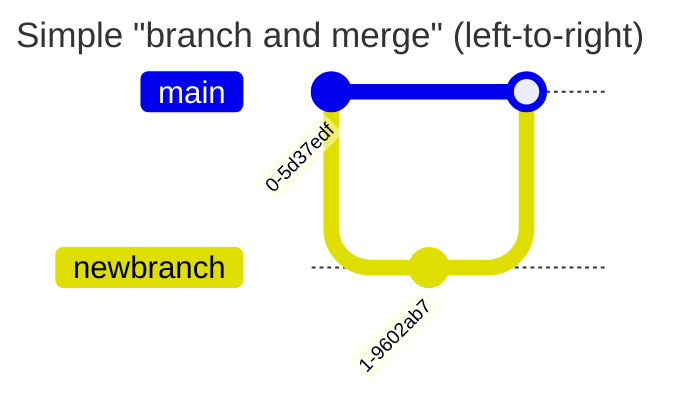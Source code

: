---
title: Simple "branch and merge" (left-to-right)
---
gitGraph LR:
commit
branch newbranch
checkout newbranch
commit
checkout main
merge newbranch